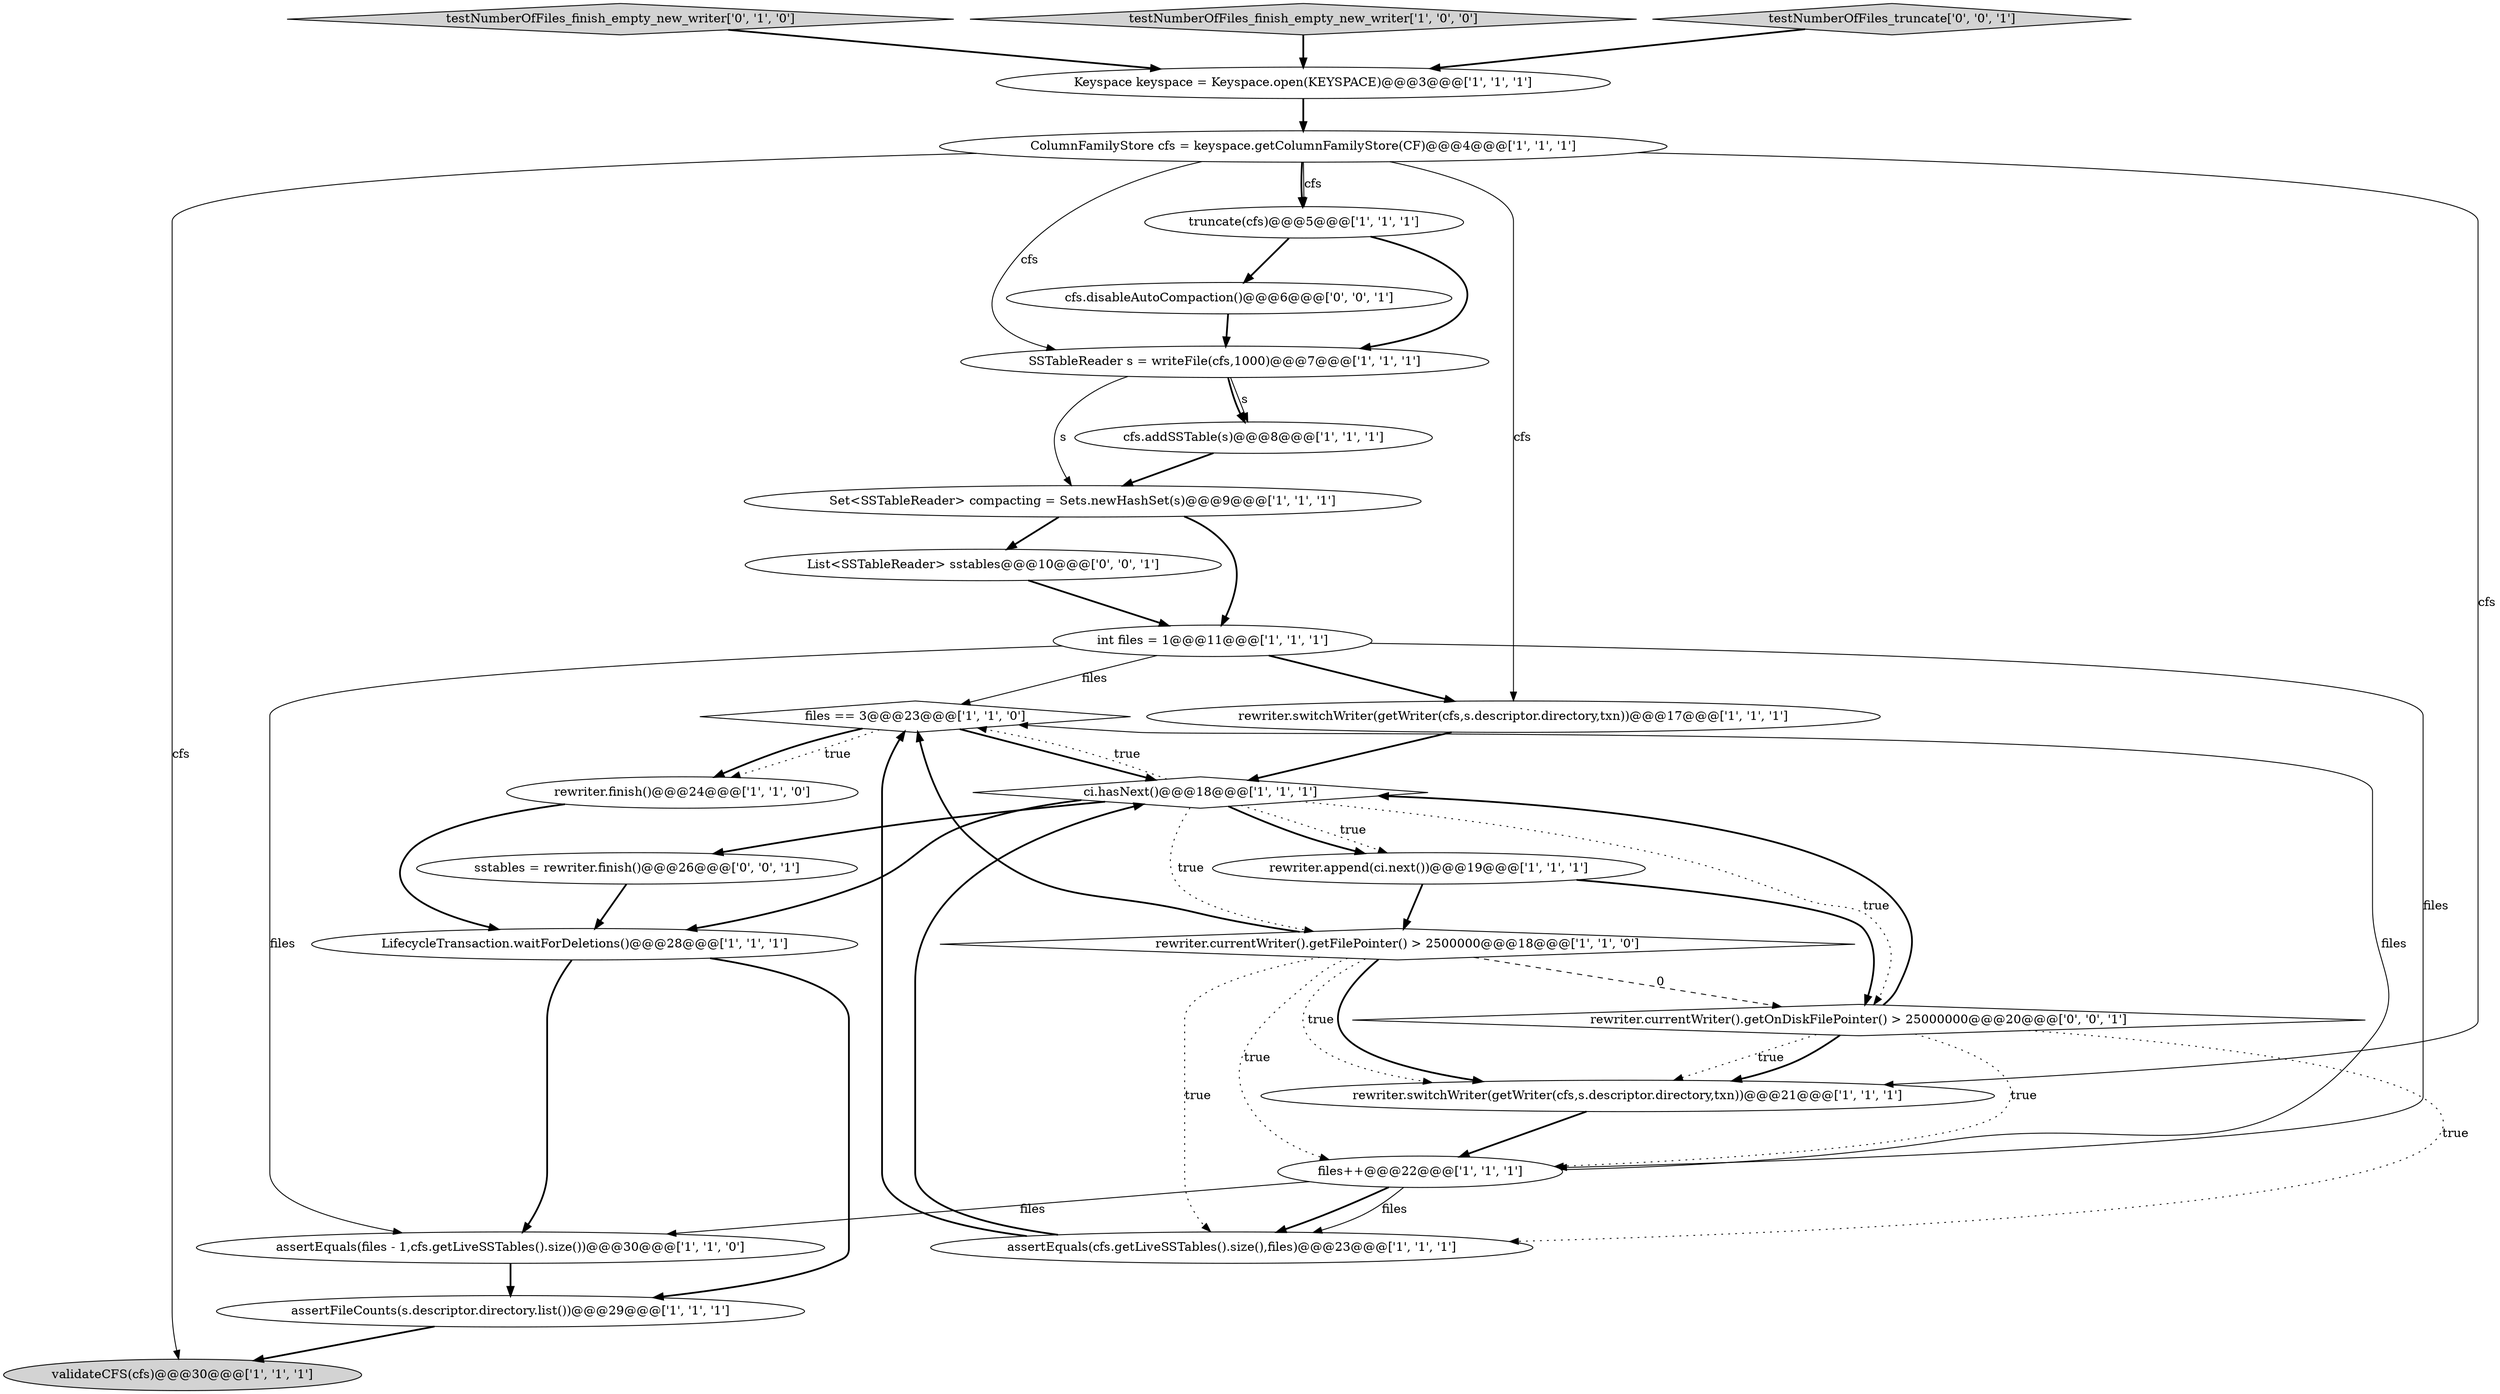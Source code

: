 digraph {
10 [style = filled, label = "ColumnFamilyStore cfs = keyspace.getColumnFamilyStore(CF)@@@4@@@['1', '1', '1']", fillcolor = white, shape = ellipse image = "AAA0AAABBB1BBB"];
5 [style = filled, label = "rewriter.finish()@@@24@@@['1', '1', '0']", fillcolor = white, shape = ellipse image = "AAA0AAABBB1BBB"];
13 [style = filled, label = "assertEquals(files - 1,cfs.getLiveSSTables().size())@@@30@@@['1', '1', '0']", fillcolor = white, shape = ellipse image = "AAA0AAABBB1BBB"];
18 [style = filled, label = "assertFileCounts(s.descriptor.directory.list())@@@29@@@['1', '1', '1']", fillcolor = white, shape = ellipse image = "AAA0AAABBB1BBB"];
6 [style = filled, label = "files == 3@@@23@@@['1', '1', '0']", fillcolor = white, shape = diamond image = "AAA0AAABBB1BBB"];
8 [style = filled, label = "LifecycleTransaction.waitForDeletions()@@@28@@@['1', '1', '1']", fillcolor = white, shape = ellipse image = "AAA0AAABBB1BBB"];
7 [style = filled, label = "SSTableReader s = writeFile(cfs,1000)@@@7@@@['1', '1', '1']", fillcolor = white, shape = ellipse image = "AAA0AAABBB1BBB"];
21 [style = filled, label = "testNumberOfFiles_finish_empty_new_writer['0', '1', '0']", fillcolor = lightgray, shape = diamond image = "AAA0AAABBB2BBB"];
15 [style = filled, label = "int files = 1@@@11@@@['1', '1', '1']", fillcolor = white, shape = ellipse image = "AAA0AAABBB1BBB"];
17 [style = filled, label = "Keyspace keyspace = Keyspace.open(KEYSPACE)@@@3@@@['1', '1', '1']", fillcolor = white, shape = ellipse image = "AAA0AAABBB1BBB"];
23 [style = filled, label = "List<SSTableReader> sstables@@@10@@@['0', '0', '1']", fillcolor = white, shape = ellipse image = "AAA0AAABBB3BBB"];
9 [style = filled, label = "testNumberOfFiles_finish_empty_new_writer['1', '0', '0']", fillcolor = lightgray, shape = diamond image = "AAA0AAABBB1BBB"];
0 [style = filled, label = "rewriter.append(ci.next())@@@19@@@['1', '1', '1']", fillcolor = white, shape = ellipse image = "AAA0AAABBB1BBB"];
2 [style = filled, label = "cfs.addSSTable(s)@@@8@@@['1', '1', '1']", fillcolor = white, shape = ellipse image = "AAA0AAABBB1BBB"];
19 [style = filled, label = "rewriter.switchWriter(getWriter(cfs,s.descriptor.directory,txn))@@@17@@@['1', '1', '1']", fillcolor = white, shape = ellipse image = "AAA0AAABBB1BBB"];
11 [style = filled, label = "Set<SSTableReader> compacting = Sets.newHashSet(s)@@@9@@@['1', '1', '1']", fillcolor = white, shape = ellipse image = "AAA0AAABBB1BBB"];
25 [style = filled, label = "testNumberOfFiles_truncate['0', '0', '1']", fillcolor = lightgray, shape = diamond image = "AAA0AAABBB3BBB"];
4 [style = filled, label = "rewriter.switchWriter(getWriter(cfs,s.descriptor.directory,txn))@@@21@@@['1', '1', '1']", fillcolor = white, shape = ellipse image = "AAA0AAABBB1BBB"];
12 [style = filled, label = "assertEquals(cfs.getLiveSSTables().size(),files)@@@23@@@['1', '1', '1']", fillcolor = white, shape = ellipse image = "AAA0AAABBB1BBB"];
3 [style = filled, label = "ci.hasNext()@@@18@@@['1', '1', '1']", fillcolor = white, shape = diamond image = "AAA0AAABBB1BBB"];
22 [style = filled, label = "cfs.disableAutoCompaction()@@@6@@@['0', '0', '1']", fillcolor = white, shape = ellipse image = "AAA0AAABBB3BBB"];
1 [style = filled, label = "files++@@@22@@@['1', '1', '1']", fillcolor = white, shape = ellipse image = "AAA0AAABBB1BBB"];
26 [style = filled, label = "sstables = rewriter.finish()@@@26@@@['0', '0', '1']", fillcolor = white, shape = ellipse image = "AAA0AAABBB3BBB"];
16 [style = filled, label = "validateCFS(cfs)@@@30@@@['1', '1', '1']", fillcolor = lightgray, shape = ellipse image = "AAA0AAABBB1BBB"];
14 [style = filled, label = "truncate(cfs)@@@5@@@['1', '1', '1']", fillcolor = white, shape = ellipse image = "AAA0AAABBB1BBB"];
24 [style = filled, label = "rewriter.currentWriter().getOnDiskFilePointer() > 25000000@@@20@@@['0', '0', '1']", fillcolor = white, shape = diamond image = "AAA0AAABBB3BBB"];
20 [style = filled, label = "rewriter.currentWriter().getFilePointer() > 2500000@@@18@@@['1', '1', '0']", fillcolor = white, shape = diamond image = "AAA0AAABBB1BBB"];
17->10 [style = bold, label=""];
6->3 [style = bold, label=""];
5->8 [style = bold, label=""];
24->1 [style = dotted, label="true"];
10->7 [style = solid, label="cfs"];
24->12 [style = dotted, label="true"];
7->11 [style = solid, label="s"];
10->14 [style = bold, label=""];
8->18 [style = bold, label=""];
24->4 [style = dotted, label="true"];
14->22 [style = bold, label=""];
23->15 [style = bold, label=""];
1->13 [style = solid, label="files"];
3->26 [style = bold, label=""];
9->17 [style = bold, label=""];
26->8 [style = bold, label=""];
10->19 [style = solid, label="cfs"];
20->6 [style = bold, label=""];
8->13 [style = bold, label=""];
7->2 [style = solid, label="s"];
15->19 [style = bold, label=""];
10->16 [style = solid, label="cfs"];
12->6 [style = bold, label=""];
1->12 [style = solid, label="files"];
25->17 [style = bold, label=""];
3->6 [style = dotted, label="true"];
22->7 [style = bold, label=""];
3->0 [style = bold, label=""];
11->15 [style = bold, label=""];
20->4 [style = bold, label=""];
14->7 [style = bold, label=""];
3->24 [style = dotted, label="true"];
10->4 [style = solid, label="cfs"];
15->13 [style = solid, label="files"];
6->5 [style = bold, label=""];
24->4 [style = bold, label=""];
20->1 [style = dotted, label="true"];
15->1 [style = solid, label="files"];
20->4 [style = dotted, label="true"];
7->2 [style = bold, label=""];
20->24 [style = dashed, label="0"];
3->8 [style = bold, label=""];
0->24 [style = bold, label=""];
3->0 [style = dotted, label="true"];
1->12 [style = bold, label=""];
0->20 [style = bold, label=""];
4->1 [style = bold, label=""];
12->3 [style = bold, label=""];
20->12 [style = dotted, label="true"];
15->6 [style = solid, label="files"];
1->6 [style = solid, label="files"];
11->23 [style = bold, label=""];
19->3 [style = bold, label=""];
21->17 [style = bold, label=""];
2->11 [style = bold, label=""];
24->3 [style = bold, label=""];
10->14 [style = solid, label="cfs"];
13->18 [style = bold, label=""];
6->5 [style = dotted, label="true"];
3->20 [style = dotted, label="true"];
18->16 [style = bold, label=""];
}
